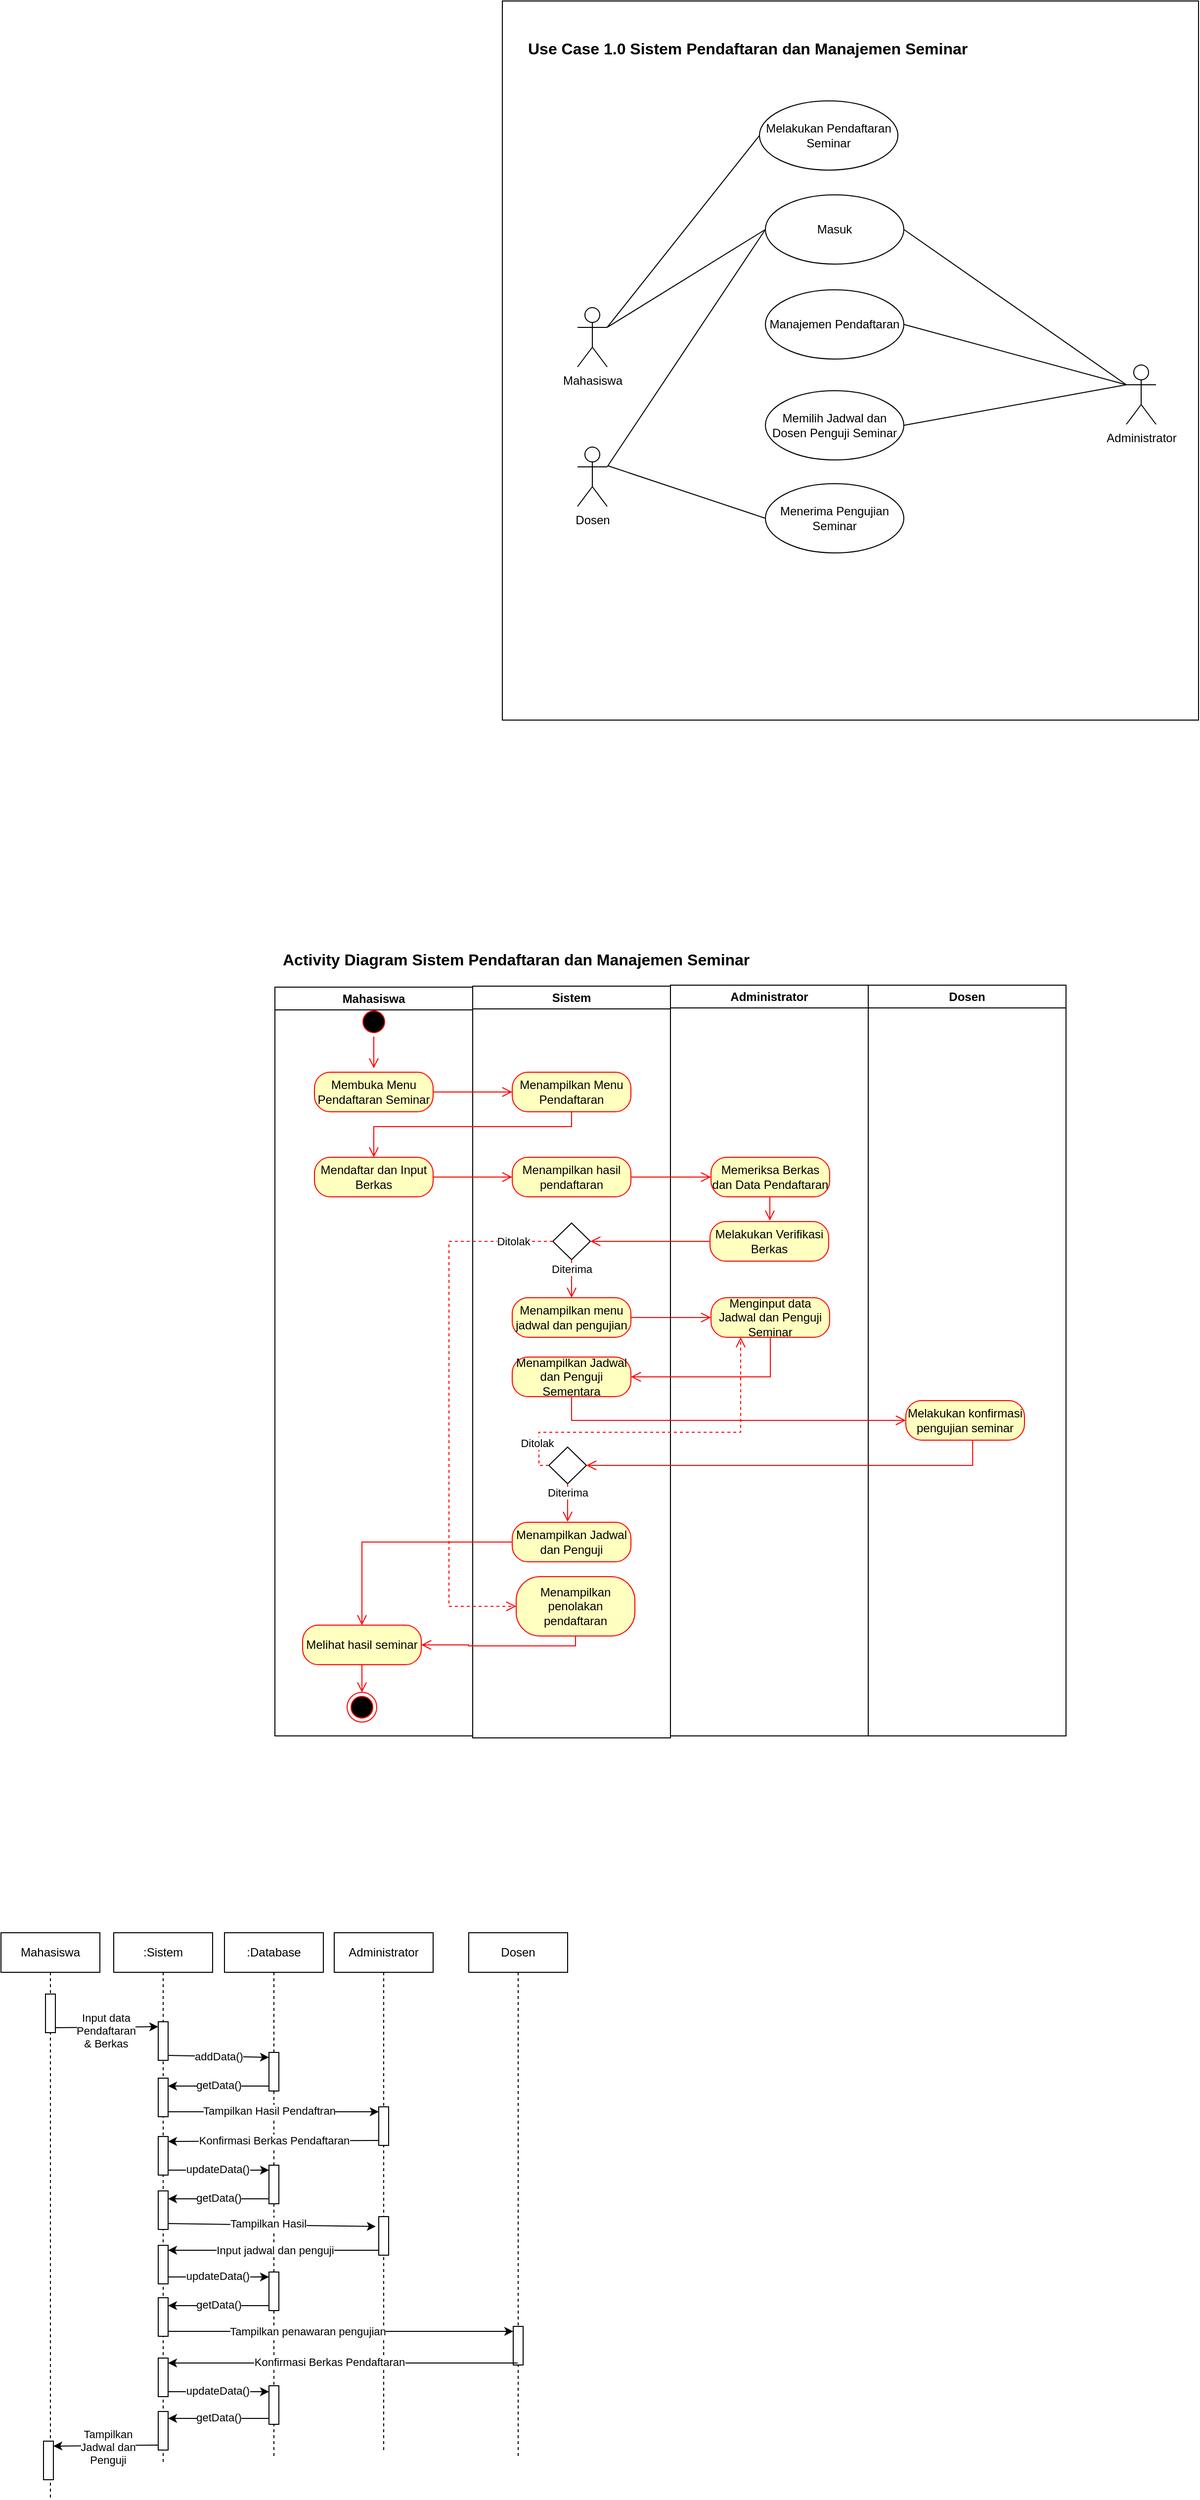 <mxfile version="24.2.7" type="github">
  <diagram name="Page-1" id="fWyHtkor9l7rRrTD2WUf">
    <mxGraphModel dx="1613" dy="518" grid="0" gridSize="10" guides="1" tooltips="1" connect="1" arrows="1" fold="1" page="1" pageScale="1" pageWidth="850" pageHeight="1100" background="none" math="0" shadow="0">
      <root>
        <mxCell id="0" />
        <mxCell id="1" parent="0" />
        <mxCell id="_0-qu6X5wqAPZ1qLUZdc-36" value="" style="rounded=0;whiteSpace=wrap;html=1;" vertex="1" parent="1">
          <mxGeometry x="82" y="17" width="704" height="727" as="geometry" />
        </mxCell>
        <mxCell id="_0-qu6X5wqAPZ1qLUZdc-2" value="Mahasiswa" style="shape=umlActor;verticalLabelPosition=bottom;verticalAlign=top;html=1;outlineConnect=0;" vertex="1" parent="1">
          <mxGeometry x="158" y="327" width="30" height="60" as="geometry" />
        </mxCell>
        <mxCell id="_0-qu6X5wqAPZ1qLUZdc-4" value="Dosen" style="shape=umlActor;verticalLabelPosition=bottom;verticalAlign=top;html=1;outlineConnect=0;" vertex="1" parent="1">
          <mxGeometry x="158" y="468" width="30" height="60" as="geometry" />
        </mxCell>
        <mxCell id="_0-qu6X5wqAPZ1qLUZdc-5" value="Administrator" style="shape=umlActor;verticalLabelPosition=bottom;verticalAlign=top;html=1;outlineConnect=0;" vertex="1" parent="1">
          <mxGeometry x="713" y="385" width="30" height="60" as="geometry" />
        </mxCell>
        <mxCell id="_0-qu6X5wqAPZ1qLUZdc-7" value="Masuk" style="ellipse;whiteSpace=wrap;html=1;" vertex="1" parent="1">
          <mxGeometry x="348" y="213" width="140" height="70" as="geometry" />
        </mxCell>
        <mxCell id="_0-qu6X5wqAPZ1qLUZdc-9" value="Melakukan Pendaftaran&lt;div&gt;Seminar&lt;/div&gt;" style="ellipse;whiteSpace=wrap;html=1;" vertex="1" parent="1">
          <mxGeometry x="342" y="118" width="140" height="70" as="geometry" />
        </mxCell>
        <mxCell id="_0-qu6X5wqAPZ1qLUZdc-10" value="Manajemen Pendaftaran" style="ellipse;whiteSpace=wrap;html=1;" vertex="1" parent="1">
          <mxGeometry x="348" y="309" width="140" height="70" as="geometry" />
        </mxCell>
        <mxCell id="_0-qu6X5wqAPZ1qLUZdc-12" value="Memilih Jadwal dan Dosen Penguji Seminar" style="ellipse;whiteSpace=wrap;html=1;" vertex="1" parent="1">
          <mxGeometry x="348" y="411" width="140" height="70" as="geometry" />
        </mxCell>
        <mxCell id="_0-qu6X5wqAPZ1qLUZdc-13" value="Menerima Pengujian Seminar" style="ellipse;whiteSpace=wrap;html=1;" vertex="1" parent="1">
          <mxGeometry x="348" y="505" width="140" height="70" as="geometry" />
        </mxCell>
        <mxCell id="_0-qu6X5wqAPZ1qLUZdc-17" value="" style="endArrow=none;html=1;rounded=0;exitX=1;exitY=0.333;exitDx=0;exitDy=0;exitPerimeter=0;entryX=0;entryY=0.5;entryDx=0;entryDy=0;" edge="1" parent="1" source="_0-qu6X5wqAPZ1qLUZdc-2" target="_0-qu6X5wqAPZ1qLUZdc-7">
          <mxGeometry width="50" height="50" relative="1" as="geometry">
            <mxPoint x="407" y="446" as="sourcePoint" />
            <mxPoint x="457" y="396" as="targetPoint" />
          </mxGeometry>
        </mxCell>
        <mxCell id="_0-qu6X5wqAPZ1qLUZdc-18" value="" style="endArrow=none;html=1;rounded=0;entryX=0;entryY=0.5;entryDx=0;entryDy=0;exitX=1;exitY=0.333;exitDx=0;exitDy=0;exitPerimeter=0;" edge="1" parent="1" source="_0-qu6X5wqAPZ1qLUZdc-2" target="_0-qu6X5wqAPZ1qLUZdc-9">
          <mxGeometry width="50" height="50" relative="1" as="geometry">
            <mxPoint x="221" y="381" as="sourcePoint" />
            <mxPoint x="358" y="162" as="targetPoint" />
          </mxGeometry>
        </mxCell>
        <mxCell id="_0-qu6X5wqAPZ1qLUZdc-23" value="" style="endArrow=none;html=1;rounded=0;entryX=0;entryY=0.333;entryDx=0;entryDy=0;entryPerimeter=0;exitX=1;exitY=0.5;exitDx=0;exitDy=0;" edge="1" parent="1" source="_0-qu6X5wqAPZ1qLUZdc-7" target="_0-qu6X5wqAPZ1qLUZdc-5">
          <mxGeometry width="50" height="50" relative="1" as="geometry">
            <mxPoint x="136" y="462" as="sourcePoint" />
            <mxPoint x="358" y="266" as="targetPoint" />
          </mxGeometry>
        </mxCell>
        <mxCell id="_0-qu6X5wqAPZ1qLUZdc-25" value="" style="endArrow=none;html=1;rounded=0;entryX=0;entryY=0.333;entryDx=0;entryDy=0;entryPerimeter=0;exitX=1;exitY=0.5;exitDx=0;exitDy=0;" edge="1" parent="1" source="_0-qu6X5wqAPZ1qLUZdc-10" target="_0-qu6X5wqAPZ1qLUZdc-5">
          <mxGeometry width="50" height="50" relative="1" as="geometry">
            <mxPoint x="498" y="362" as="sourcePoint" />
            <mxPoint x="699" y="236" as="targetPoint" />
          </mxGeometry>
        </mxCell>
        <mxCell id="_0-qu6X5wqAPZ1qLUZdc-26" value="" style="endArrow=none;html=1;rounded=0;entryX=0;entryY=0.333;entryDx=0;entryDy=0;entryPerimeter=0;exitX=1;exitY=0.5;exitDx=0;exitDy=0;" edge="1" parent="1" source="_0-qu6X5wqAPZ1qLUZdc-12" target="_0-qu6X5wqAPZ1qLUZdc-5">
          <mxGeometry width="50" height="50" relative="1" as="geometry">
            <mxPoint x="498" y="466" as="sourcePoint" />
            <mxPoint x="699" y="236" as="targetPoint" />
          </mxGeometry>
        </mxCell>
        <mxCell id="_0-qu6X5wqAPZ1qLUZdc-30" value="" style="endArrow=none;html=1;rounded=0;exitX=1;exitY=0.333;exitDx=0;exitDy=0;exitPerimeter=0;entryX=0;entryY=0.5;entryDx=0;entryDy=0;" edge="1" parent="1" source="_0-qu6X5wqAPZ1qLUZdc-4" target="_0-qu6X5wqAPZ1qLUZdc-7">
          <mxGeometry width="50" height="50" relative="1" as="geometry">
            <mxPoint x="198" y="357" as="sourcePoint" />
            <mxPoint x="358" y="258" as="targetPoint" />
          </mxGeometry>
        </mxCell>
        <mxCell id="_0-qu6X5wqAPZ1qLUZdc-33" value="" style="endArrow=none;html=1;rounded=0;entryX=0;entryY=0.5;entryDx=0;entryDy=0;" edge="1" parent="1" target="_0-qu6X5wqAPZ1qLUZdc-13">
          <mxGeometry width="50" height="50" relative="1" as="geometry">
            <mxPoint x="189" y="487" as="sourcePoint" />
            <mxPoint x="358" y="258" as="targetPoint" />
          </mxGeometry>
        </mxCell>
        <mxCell id="_0-qu6X5wqAPZ1qLUZdc-34" value="&lt;b&gt;&lt;font style=&quot;font-size: 16px;&quot;&gt;Use Case 1.0 Sistem Pendaftaran dan Manajemen Seminar&lt;/font&gt;&lt;/b&gt;" style="text;html=1;align=left;verticalAlign=middle;whiteSpace=wrap;rounded=0;" vertex="1" parent="1">
          <mxGeometry x="106" y="50" width="487" height="30" as="geometry" />
        </mxCell>
        <mxCell id="_0-qu6X5wqAPZ1qLUZdc-42" value="Mahasiswa" style="swimlane;whiteSpace=wrap;html=1;" vertex="1" parent="1">
          <mxGeometry x="-148" y="1014" width="200" height="757" as="geometry" />
        </mxCell>
        <mxCell id="_0-qu6X5wqAPZ1qLUZdc-49" value="Mendaftar dan Input Berkas" style="rounded=1;whiteSpace=wrap;html=1;arcSize=40;fontColor=#000000;fillColor=#ffffc0;strokeColor=#ff0000;" vertex="1" parent="_0-qu6X5wqAPZ1qLUZdc-42">
          <mxGeometry x="40" y="172" width="120" height="40" as="geometry" />
        </mxCell>
        <mxCell id="_0-qu6X5wqAPZ1qLUZdc-47" value="" style="ellipse;html=1;shape=startState;fillColor=#000000;strokeColor=#ff0000;" vertex="1" parent="_0-qu6X5wqAPZ1qLUZdc-42">
          <mxGeometry x="85" y="20" width="30" height="30" as="geometry" />
        </mxCell>
        <mxCell id="_0-qu6X5wqAPZ1qLUZdc-72" value="Membuka Menu Pendaftaran Seminar" style="rounded=1;whiteSpace=wrap;html=1;arcSize=40;fontColor=#000000;fillColor=#ffffc0;strokeColor=#ff0000;" vertex="1" parent="_0-qu6X5wqAPZ1qLUZdc-42">
          <mxGeometry x="40" y="86" width="120" height="40" as="geometry" />
        </mxCell>
        <mxCell id="_0-qu6X5wqAPZ1qLUZdc-105" value="Melihat hasil seminar" style="rounded=1;whiteSpace=wrap;html=1;arcSize=40;fontColor=#000000;fillColor=#ffffc0;strokeColor=#ff0000;" vertex="1" parent="_0-qu6X5wqAPZ1qLUZdc-42">
          <mxGeometry x="28.0" y="645" width="120" height="40" as="geometry" />
        </mxCell>
        <mxCell id="_0-qu6X5wqAPZ1qLUZdc-106" value="" style="ellipse;html=1;shape=endState;fillColor=#000000;strokeColor=#ff0000;" vertex="1" parent="_0-qu6X5wqAPZ1qLUZdc-42">
          <mxGeometry x="73" y="713" width="30" height="30" as="geometry" />
        </mxCell>
        <mxCell id="_0-qu6X5wqAPZ1qLUZdc-107" value="" style="edgeStyle=orthogonalEdgeStyle;html=1;verticalAlign=bottom;endArrow=open;endSize=8;strokeColor=#ff0000;rounded=0;exitX=0.5;exitY=1;exitDx=0;exitDy=0;entryX=0.5;entryY=0;entryDx=0;entryDy=0;" edge="1" parent="_0-qu6X5wqAPZ1qLUZdc-42" source="_0-qu6X5wqAPZ1qLUZdc-105" target="_0-qu6X5wqAPZ1qLUZdc-106">
          <mxGeometry relative="1" as="geometry">
            <mxPoint x="158" y="675" as="targetPoint" />
            <mxPoint x="245" y="675" as="sourcePoint" />
          </mxGeometry>
        </mxCell>
        <mxCell id="_0-qu6X5wqAPZ1qLUZdc-43" value="Administrator" style="swimlane;whiteSpace=wrap;html=1;" vertex="1" parent="1">
          <mxGeometry x="252" y="1012" width="200" height="759" as="geometry" />
        </mxCell>
        <mxCell id="_0-qu6X5wqAPZ1qLUZdc-52" value="Memeriksa Berkas dan Data Pendaftaran" style="rounded=1;whiteSpace=wrap;html=1;arcSize=40;fontColor=#000000;fillColor=#ffffc0;strokeColor=#ff0000;" vertex="1" parent="_0-qu6X5wqAPZ1qLUZdc-43">
          <mxGeometry x="41" y="174" width="120" height="40" as="geometry" />
        </mxCell>
        <mxCell id="_0-qu6X5wqAPZ1qLUZdc-53" value="" style="edgeStyle=orthogonalEdgeStyle;html=1;verticalAlign=bottom;endArrow=open;endSize=8;strokeColor=#ff0000;rounded=0;" edge="1" source="_0-qu6X5wqAPZ1qLUZdc-52" parent="_0-qu6X5wqAPZ1qLUZdc-43">
          <mxGeometry relative="1" as="geometry">
            <mxPoint x="100.5" y="238" as="targetPoint" />
          </mxGeometry>
        </mxCell>
        <mxCell id="_0-qu6X5wqAPZ1qLUZdc-61" value="Menginput data Jadwal dan Penguji Seminar" style="rounded=1;whiteSpace=wrap;html=1;arcSize=40;fontColor=#000000;fillColor=#ffffc0;strokeColor=#ff0000;" vertex="1" parent="_0-qu6X5wqAPZ1qLUZdc-43">
          <mxGeometry x="41.0" y="316" width="120" height="40" as="geometry" />
        </mxCell>
        <mxCell id="_0-qu6X5wqAPZ1qLUZdc-86" value="Melakukan Verifikasi Berkas" style="rounded=1;whiteSpace=wrap;html=1;arcSize=40;fontColor=#000000;fillColor=#ffffc0;strokeColor=#ff0000;" vertex="1" parent="_0-qu6X5wqAPZ1qLUZdc-43">
          <mxGeometry x="40" y="239" width="120" height="40" as="geometry" />
        </mxCell>
        <mxCell id="_0-qu6X5wqAPZ1qLUZdc-46" value="Dosen" style="swimlane;whiteSpace=wrap;html=1;" vertex="1" parent="1">
          <mxGeometry x="452" y="1012" width="200" height="759" as="geometry" />
        </mxCell>
        <mxCell id="_0-qu6X5wqAPZ1qLUZdc-64" value="Melakukan konfirmasi pengujian seminar" style="rounded=1;whiteSpace=wrap;html=1;arcSize=40;fontColor=#000000;fillColor=#ffffc0;strokeColor=#ff0000;" vertex="1" parent="_0-qu6X5wqAPZ1qLUZdc-46">
          <mxGeometry x="38" y="420" width="120" height="40" as="geometry" />
        </mxCell>
        <mxCell id="_0-qu6X5wqAPZ1qLUZdc-60" value="" style="edgeStyle=orthogonalEdgeStyle;html=1;verticalAlign=bottom;endArrow=open;endSize=8;strokeColor=#ff0000;rounded=0;exitX=1;exitY=0.5;exitDx=0;exitDy=0;entryX=0;entryY=0.5;entryDx=0;entryDy=0;" edge="1" parent="1" source="_0-qu6X5wqAPZ1qLUZdc-57" target="_0-qu6X5wqAPZ1qLUZdc-61">
          <mxGeometry relative="1" as="geometry">
            <mxPoint x="351" y="1380" as="targetPoint" />
            <mxPoint x="350.5" y="1356" as="sourcePoint" />
          </mxGeometry>
        </mxCell>
        <mxCell id="_0-qu6X5wqAPZ1qLUZdc-70" value="Sistem" style="swimlane;whiteSpace=wrap;html=1;" vertex="1" parent="1">
          <mxGeometry x="52" y="1013" width="200" height="760" as="geometry" />
        </mxCell>
        <mxCell id="_0-qu6X5wqAPZ1qLUZdc-78" value="Menampilkan Menu Pendaftaran" style="rounded=1;whiteSpace=wrap;html=1;arcSize=40;fontColor=#000000;fillColor=#ffffc0;strokeColor=#ff0000;" vertex="1" parent="_0-qu6X5wqAPZ1qLUZdc-70">
          <mxGeometry x="40" y="87" width="120" height="40" as="geometry" />
        </mxCell>
        <mxCell id="_0-qu6X5wqAPZ1qLUZdc-83" value="Menampilkan hasil pendaftaran" style="rounded=1;whiteSpace=wrap;html=1;arcSize=40;fontColor=#000000;fillColor=#ffffc0;strokeColor=#ff0000;" vertex="1" parent="_0-qu6X5wqAPZ1qLUZdc-70">
          <mxGeometry x="40" y="173" width="120" height="40" as="geometry" />
        </mxCell>
        <mxCell id="_0-qu6X5wqAPZ1qLUZdc-88" value="" style="rhombus;whiteSpace=wrap;html=1;" vertex="1" parent="_0-qu6X5wqAPZ1qLUZdc-70">
          <mxGeometry x="81" y="239.5" width="38" height="37" as="geometry" />
        </mxCell>
        <mxCell id="_0-qu6X5wqAPZ1qLUZdc-57" value="Menampilkan menu jadwal dan pengujian" style="rounded=1;whiteSpace=wrap;html=1;arcSize=40;fontColor=#000000;fillColor=#ffffc0;strokeColor=#ff0000;" vertex="1" parent="_0-qu6X5wqAPZ1qLUZdc-70">
          <mxGeometry x="40" y="315" width="120" height="40" as="geometry" />
        </mxCell>
        <mxCell id="_0-qu6X5wqAPZ1qLUZdc-91" value="Diterima" style="edgeStyle=orthogonalEdgeStyle;html=1;verticalAlign=bottom;endArrow=open;endSize=8;strokeColor=#ff0000;rounded=0;exitX=0.5;exitY=1;exitDx=0;exitDy=0;entryX=0.5;entryY=0;entryDx=0;entryDy=0;" edge="1" parent="_0-qu6X5wqAPZ1qLUZdc-70" source="_0-qu6X5wqAPZ1qLUZdc-88" target="_0-qu6X5wqAPZ1qLUZdc-57">
          <mxGeometry x="-0.067" relative="1" as="geometry">
            <mxPoint x="108" y="340" as="targetPoint" />
            <mxPoint x="250" y="268" as="sourcePoint" />
            <Array as="points">
              <mxPoint x="100" y="297" />
              <mxPoint x="100" y="297" />
            </Array>
            <mxPoint as="offset" />
          </mxGeometry>
        </mxCell>
        <mxCell id="_0-qu6X5wqAPZ1qLUZdc-93" value="Menampilkan Jadwal dan Penguji Sementara" style="rounded=1;whiteSpace=wrap;html=1;arcSize=40;fontColor=#000000;fillColor=#ffffc0;strokeColor=#ff0000;" vertex="1" parent="_0-qu6X5wqAPZ1qLUZdc-70">
          <mxGeometry x="40" y="375" width="120" height="40" as="geometry" />
        </mxCell>
        <mxCell id="_0-qu6X5wqAPZ1qLUZdc-99" value="Menampilkan Jadwal dan Penguji" style="rounded=1;whiteSpace=wrap;html=1;arcSize=40;fontColor=#000000;fillColor=#ffffc0;strokeColor=#ff0000;" vertex="1" parent="_0-qu6X5wqAPZ1qLUZdc-70">
          <mxGeometry x="40" y="542" width="120" height="40" as="geometry" />
        </mxCell>
        <mxCell id="_0-qu6X5wqAPZ1qLUZdc-101" value="" style="rhombus;whiteSpace=wrap;html=1;" vertex="1" parent="_0-qu6X5wqAPZ1qLUZdc-70">
          <mxGeometry x="77" y="466" width="38" height="37" as="geometry" />
        </mxCell>
        <mxCell id="_0-qu6X5wqAPZ1qLUZdc-102" value="Diterima" style="edgeStyle=orthogonalEdgeStyle;html=1;verticalAlign=bottom;endArrow=open;endSize=8;strokeColor=#ff0000;rounded=0;exitX=0.5;exitY=1;exitDx=0;exitDy=0;entryX=0.5;entryY=0;entryDx=0;entryDy=0;" edge="1" parent="_0-qu6X5wqAPZ1qLUZdc-70" source="_0-qu6X5wqAPZ1qLUZdc-101">
          <mxGeometry x="-0.067" relative="1" as="geometry">
            <mxPoint x="96" y="541.5" as="targetPoint" />
            <mxPoint x="246" y="494.5" as="sourcePoint" />
            <Array as="points">
              <mxPoint x="96" y="523.5" />
              <mxPoint x="96" y="523.5" />
            </Array>
            <mxPoint as="offset" />
          </mxGeometry>
        </mxCell>
        <mxCell id="_0-qu6X5wqAPZ1qLUZdc-112" value="Menampilkan penolakan pendaftaran" style="rounded=1;whiteSpace=wrap;html=1;arcSize=40;fontColor=#000000;fillColor=#ffffc0;strokeColor=#ff0000;" vertex="1" parent="_0-qu6X5wqAPZ1qLUZdc-70">
          <mxGeometry x="44" y="597" width="120" height="60" as="geometry" />
        </mxCell>
        <mxCell id="_0-qu6X5wqAPZ1qLUZdc-113" value="" style="edgeStyle=orthogonalEdgeStyle;html=1;verticalAlign=bottom;endArrow=open;endSize=8;strokeColor=#ff0000;rounded=0;exitX=0;exitY=0.5;exitDx=0;exitDy=0;entryX=0;entryY=0.5;entryDx=0;entryDy=0;dashed=1;" edge="1" parent="_0-qu6X5wqAPZ1qLUZdc-70" source="_0-qu6X5wqAPZ1qLUZdc-88" target="_0-qu6X5wqAPZ1qLUZdc-112">
          <mxGeometry relative="1" as="geometry">
            <mxPoint x="-37" y="572" as="targetPoint" />
            <mxPoint x="80" y="256" as="sourcePoint" />
            <Array as="points">
              <mxPoint x="-24" y="258" />
              <mxPoint x="-24" y="627" />
            </Array>
          </mxGeometry>
        </mxCell>
        <mxCell id="_0-qu6X5wqAPZ1qLUZdc-116" value="Ditolak" style="edgeLabel;html=1;align=center;verticalAlign=middle;resizable=0;points=[];" vertex="1" connectable="0" parent="_0-qu6X5wqAPZ1qLUZdc-113">
          <mxGeometry x="-0.851" relative="1" as="geometry">
            <mxPoint as="offset" />
          </mxGeometry>
        </mxCell>
        <mxCell id="_0-qu6X5wqAPZ1qLUZdc-48" value="" style="edgeStyle=orthogonalEdgeStyle;html=1;verticalAlign=bottom;endArrow=open;endSize=8;strokeColor=#ff0000;rounded=0;" edge="1" source="_0-qu6X5wqAPZ1qLUZdc-47" parent="1">
          <mxGeometry relative="1" as="geometry">
            <mxPoint x="-48" y="1096" as="targetPoint" />
          </mxGeometry>
        </mxCell>
        <mxCell id="_0-qu6X5wqAPZ1qLUZdc-79" value="" style="edgeStyle=orthogonalEdgeStyle;html=1;verticalAlign=bottom;endArrow=open;endSize=8;strokeColor=#ff0000;rounded=0;entryX=0.5;entryY=0;entryDx=0;entryDy=0;" edge="1" source="_0-qu6X5wqAPZ1qLUZdc-78" parent="1" target="_0-qu6X5wqAPZ1qLUZdc-49">
          <mxGeometry relative="1" as="geometry">
            <mxPoint x="152" y="1200" as="targetPoint" />
            <Array as="points">
              <mxPoint x="152" y="1155" />
              <mxPoint x="-48" y="1155" />
            </Array>
          </mxGeometry>
        </mxCell>
        <mxCell id="_0-qu6X5wqAPZ1qLUZdc-82" value="" style="edgeStyle=orthogonalEdgeStyle;html=1;verticalAlign=bottom;endArrow=open;endSize=8;strokeColor=#ff0000;rounded=0;entryX=0;entryY=0.5;entryDx=0;entryDy=0;exitX=1;exitY=0.5;exitDx=0;exitDy=0;" edge="1" parent="1" source="_0-qu6X5wqAPZ1qLUZdc-72" target="_0-qu6X5wqAPZ1qLUZdc-78">
          <mxGeometry relative="1" as="geometry">
            <mxPoint x="-38" y="1106" as="targetPoint" />
            <mxPoint x="-38" y="1074" as="sourcePoint" />
          </mxGeometry>
        </mxCell>
        <mxCell id="_0-qu6X5wqAPZ1qLUZdc-84" value="" style="edgeStyle=orthogonalEdgeStyle;html=1;verticalAlign=bottom;endArrow=open;endSize=8;strokeColor=#ff0000;rounded=0;entryX=0;entryY=0.5;entryDx=0;entryDy=0;exitX=1;exitY=0.5;exitDx=0;exitDy=0;" edge="1" parent="1" source="_0-qu6X5wqAPZ1qLUZdc-49" target="_0-qu6X5wqAPZ1qLUZdc-83">
          <mxGeometry relative="1" as="geometry">
            <mxPoint x="102" y="1130" as="targetPoint" />
            <mxPoint x="22" y="1130" as="sourcePoint" />
          </mxGeometry>
        </mxCell>
        <mxCell id="_0-qu6X5wqAPZ1qLUZdc-85" value="" style="edgeStyle=orthogonalEdgeStyle;html=1;verticalAlign=bottom;endArrow=open;endSize=8;strokeColor=#ff0000;rounded=0;entryX=0;entryY=0.5;entryDx=0;entryDy=0;exitX=1;exitY=0.5;exitDx=0;exitDy=0;" edge="1" parent="1" source="_0-qu6X5wqAPZ1qLUZdc-83" target="_0-qu6X5wqAPZ1qLUZdc-52">
          <mxGeometry relative="1" as="geometry">
            <mxPoint x="102" y="1216" as="targetPoint" />
            <mxPoint x="218" y="1208" as="sourcePoint" />
          </mxGeometry>
        </mxCell>
        <mxCell id="_0-qu6X5wqAPZ1qLUZdc-89" value="" style="edgeStyle=orthogonalEdgeStyle;html=1;verticalAlign=bottom;endArrow=open;endSize=8;strokeColor=#ff0000;rounded=0;exitX=0;exitY=0.5;exitDx=0;exitDy=0;entryX=1;entryY=0.5;entryDx=0;entryDy=0;" edge="1" parent="1" source="_0-qu6X5wqAPZ1qLUZdc-86" target="_0-qu6X5wqAPZ1qLUZdc-88">
          <mxGeometry relative="1" as="geometry">
            <mxPoint x="214" y="1306" as="targetPoint" />
            <mxPoint x="360.5" y="1366" as="sourcePoint" />
          </mxGeometry>
        </mxCell>
        <mxCell id="_0-qu6X5wqAPZ1qLUZdc-95" value="" style="edgeStyle=orthogonalEdgeStyle;html=1;verticalAlign=bottom;endArrow=open;endSize=8;strokeColor=#ff0000;rounded=0;exitX=0.5;exitY=1;exitDx=0;exitDy=0;entryX=1;entryY=0.5;entryDx=0;entryDy=0;" edge="1" parent="1" source="_0-qu6X5wqAPZ1qLUZdc-61" target="_0-qu6X5wqAPZ1qLUZdc-93">
          <mxGeometry relative="1" as="geometry">
            <mxPoint x="303" y="1358" as="targetPoint" />
            <mxPoint x="222" y="1358" as="sourcePoint" />
          </mxGeometry>
        </mxCell>
        <mxCell id="_0-qu6X5wqAPZ1qLUZdc-97" value="" style="edgeStyle=orthogonalEdgeStyle;html=1;verticalAlign=bottom;endArrow=open;endSize=8;strokeColor=#ff0000;rounded=0;exitX=0.5;exitY=1;exitDx=0;exitDy=0;entryX=0;entryY=0.5;entryDx=0;entryDy=0;" edge="1" parent="1" source="_0-qu6X5wqAPZ1qLUZdc-93" target="_0-qu6X5wqAPZ1qLUZdc-64">
          <mxGeometry relative="1" as="geometry">
            <mxPoint x="303" y="1358" as="targetPoint" />
            <mxPoint x="222" y="1358" as="sourcePoint" />
          </mxGeometry>
        </mxCell>
        <mxCell id="_0-qu6X5wqAPZ1qLUZdc-65" value="" style="edgeStyle=orthogonalEdgeStyle;html=1;verticalAlign=bottom;endArrow=open;endSize=8;strokeColor=#ff0000;rounded=0;entryX=1;entryY=0.5;entryDx=0;entryDy=0;exitX=0.563;exitY=0.996;exitDx=0;exitDy=0;exitPerimeter=0;" edge="1" source="_0-qu6X5wqAPZ1qLUZdc-64" parent="1" target="_0-qu6X5wqAPZ1qLUZdc-101">
          <mxGeometry relative="1" as="geometry">
            <mxPoint x="549" y="1514" as="targetPoint" />
          </mxGeometry>
        </mxCell>
        <mxCell id="_0-qu6X5wqAPZ1qLUZdc-103" value="" style="edgeStyle=orthogonalEdgeStyle;html=1;verticalAlign=bottom;endArrow=open;endSize=8;strokeColor=#ff0000;rounded=0;entryX=0.25;entryY=1;entryDx=0;entryDy=0;exitX=0;exitY=0.5;exitDx=0;exitDy=0;dashed=1;" edge="1" parent="1" source="_0-qu6X5wqAPZ1qLUZdc-101" target="_0-qu6X5wqAPZ1qLUZdc-61">
          <mxGeometry relative="1" as="geometry">
            <mxPoint x="177" y="1507" as="targetPoint" />
            <mxPoint x="568" y="1482" as="sourcePoint" />
            <Array as="points">
              <mxPoint x="119" y="1498" />
              <mxPoint x="119" y="1464" />
              <mxPoint x="323" y="1464" />
            </Array>
          </mxGeometry>
        </mxCell>
        <mxCell id="_0-qu6X5wqAPZ1qLUZdc-104" value="Ditolak" style="edgeLabel;html=1;align=center;verticalAlign=middle;resizable=0;points=[];" vertex="1" connectable="0" parent="_0-qu6X5wqAPZ1qLUZdc-103">
          <mxGeometry x="-0.812" y="2" relative="1" as="geometry">
            <mxPoint as="offset" />
          </mxGeometry>
        </mxCell>
        <mxCell id="_0-qu6X5wqAPZ1qLUZdc-100" value="" style="edgeStyle=orthogonalEdgeStyle;html=1;verticalAlign=bottom;endArrow=open;endSize=8;strokeColor=#ff0000;rounded=0;" edge="1" source="_0-qu6X5wqAPZ1qLUZdc-99" parent="1" target="_0-qu6X5wqAPZ1qLUZdc-105">
          <mxGeometry relative="1" as="geometry">
            <mxPoint x="152" y="1654" as="targetPoint" />
          </mxGeometry>
        </mxCell>
        <mxCell id="_0-qu6X5wqAPZ1qLUZdc-115" value="" style="edgeStyle=orthogonalEdgeStyle;html=1;verticalAlign=bottom;endArrow=open;endSize=8;strokeColor=#ff0000;rounded=0;exitX=0.5;exitY=1;exitDx=0;exitDy=0;entryX=1;entryY=0.5;entryDx=0;entryDy=0;" edge="1" parent="1" source="_0-qu6X5wqAPZ1qLUZdc-112" target="_0-qu6X5wqAPZ1qLUZdc-105">
          <mxGeometry relative="1" as="geometry">
            <mxPoint x="-50" y="1669" as="targetPoint" />
            <mxPoint x="102" y="1585" as="sourcePoint" />
          </mxGeometry>
        </mxCell>
        <mxCell id="_0-qu6X5wqAPZ1qLUZdc-117" value="&lt;b&gt;&lt;font style=&quot;font-size: 16px;&quot;&gt;Activity Diagram Sistem Pendaftaran dan Manajemen Seminar&lt;/font&gt;&lt;/b&gt;" style="text;html=1;align=left;verticalAlign=middle;whiteSpace=wrap;rounded=0;" vertex="1" parent="1">
          <mxGeometry x="-142" y="971" width="487" height="30" as="geometry" />
        </mxCell>
        <mxCell id="_0-qu6X5wqAPZ1qLUZdc-121" value="Mahasiswa" style="shape=umlLifeline;perimeter=lifelinePerimeter;whiteSpace=wrap;html=1;container=1;dropTarget=0;collapsible=0;recursiveResize=0;outlineConnect=0;portConstraint=eastwest;newEdgeStyle={&quot;curved&quot;:0,&quot;rounded&quot;:0};" vertex="1" parent="1">
          <mxGeometry x="-425" y="1970" width="100" height="572" as="geometry" />
        </mxCell>
        <mxCell id="_0-qu6X5wqAPZ1qLUZdc-126" value="" style="html=1;points=[[0,0,0,0,5],[0,1,0,0,-5],[1,0,0,0,5],[1,1,0,0,-5]];perimeter=orthogonalPerimeter;outlineConnect=0;targetShapes=umlLifeline;portConstraint=eastwest;newEdgeStyle={&quot;curved&quot;:0,&quot;rounded&quot;:0};" vertex="1" parent="_0-qu6X5wqAPZ1qLUZdc-121">
          <mxGeometry x="45" y="62" width="10" height="39" as="geometry" />
        </mxCell>
        <mxCell id="_0-qu6X5wqAPZ1qLUZdc-177" value="" style="html=1;points=[[0,0,0,0,5],[0,1,0,0,-5],[1,0,0,0,5],[1,1,0,0,-5]];perimeter=orthogonalPerimeter;outlineConnect=0;targetShapes=umlLifeline;portConstraint=eastwest;newEdgeStyle={&quot;curved&quot;:0,&quot;rounded&quot;:0};" vertex="1" parent="_0-qu6X5wqAPZ1qLUZdc-121">
          <mxGeometry x="43" y="514" width="10" height="39" as="geometry" />
        </mxCell>
        <mxCell id="_0-qu6X5wqAPZ1qLUZdc-122" value="Administrator" style="shape=umlLifeline;perimeter=lifelinePerimeter;whiteSpace=wrap;html=1;container=1;dropTarget=0;collapsible=0;recursiveResize=0;outlineConnect=0;portConstraint=eastwest;newEdgeStyle={&quot;curved&quot;:0,&quot;rounded&quot;:0};" vertex="1" parent="1">
          <mxGeometry x="-88" y="1970" width="100" height="525" as="geometry" />
        </mxCell>
        <mxCell id="_0-qu6X5wqAPZ1qLUZdc-136" value="" style="html=1;points=[[0,0,0,0,5],[0,1,0,0,-5],[1,0,0,0,5],[1,1,0,0,-5]];perimeter=orthogonalPerimeter;outlineConnect=0;targetShapes=umlLifeline;portConstraint=eastwest;newEdgeStyle={&quot;curved&quot;:0,&quot;rounded&quot;:0};" vertex="1" parent="_0-qu6X5wqAPZ1qLUZdc-122">
          <mxGeometry x="45" y="176" width="10" height="39" as="geometry" />
        </mxCell>
        <mxCell id="_0-qu6X5wqAPZ1qLUZdc-152" value="" style="html=1;points=[[0,0,0,0,5],[0,1,0,0,-5],[1,0,0,0,5],[1,1,0,0,-5]];perimeter=orthogonalPerimeter;outlineConnect=0;targetShapes=umlLifeline;portConstraint=eastwest;newEdgeStyle={&quot;curved&quot;:0,&quot;rounded&quot;:0};" vertex="1" parent="_0-qu6X5wqAPZ1qLUZdc-122">
          <mxGeometry x="45" y="287" width="10" height="39" as="geometry" />
        </mxCell>
        <mxCell id="_0-qu6X5wqAPZ1qLUZdc-123" value="Dosen" style="shape=umlLifeline;perimeter=lifelinePerimeter;whiteSpace=wrap;html=1;container=1;dropTarget=0;collapsible=0;recursiveResize=0;outlineConnect=0;portConstraint=eastwest;newEdgeStyle={&quot;curved&quot;:0,&quot;rounded&quot;:0};" vertex="1" parent="1">
          <mxGeometry x="48" y="1970" width="100" height="530" as="geometry" />
        </mxCell>
        <mxCell id="_0-qu6X5wqAPZ1qLUZdc-162" value="" style="html=1;points=[[0,0,0,0,5],[0,1,0,0,-5],[1,0,0,0,5],[1,1,0,0,-5]];perimeter=orthogonalPerimeter;outlineConnect=0;targetShapes=umlLifeline;portConstraint=eastwest;newEdgeStyle={&quot;curved&quot;:0,&quot;rounded&quot;:0};" vertex="1" parent="_0-qu6X5wqAPZ1qLUZdc-123">
          <mxGeometry x="45" y="398" width="10" height="39" as="geometry" />
        </mxCell>
        <mxCell id="_0-qu6X5wqAPZ1qLUZdc-124" value=":Sistem" style="shape=umlLifeline;perimeter=lifelinePerimeter;whiteSpace=wrap;html=1;container=1;dropTarget=0;collapsible=0;recursiveResize=0;outlineConnect=0;portConstraint=eastwest;newEdgeStyle={&quot;curved&quot;:0,&quot;rounded&quot;:0};" vertex="1" parent="1">
          <mxGeometry x="-311" y="1970" width="100" height="538" as="geometry" />
        </mxCell>
        <mxCell id="_0-qu6X5wqAPZ1qLUZdc-127" value="" style="html=1;points=[[0,0,0,0,5],[0,1,0,0,-5],[1,0,0,0,5],[1,1,0,0,-5]];perimeter=orthogonalPerimeter;outlineConnect=0;targetShapes=umlLifeline;portConstraint=eastwest;newEdgeStyle={&quot;curved&quot;:0,&quot;rounded&quot;:0};" vertex="1" parent="_0-qu6X5wqAPZ1qLUZdc-124">
          <mxGeometry x="45" y="90" width="10" height="39" as="geometry" />
        </mxCell>
        <mxCell id="_0-qu6X5wqAPZ1qLUZdc-133" value="" style="html=1;points=[[0,0,0,0,5],[0,1,0,0,-5],[1,0,0,0,5],[1,1,0,0,-5]];perimeter=orthogonalPerimeter;outlineConnect=0;targetShapes=umlLifeline;portConstraint=eastwest;newEdgeStyle={&quot;curved&quot;:0,&quot;rounded&quot;:0};" vertex="1" parent="_0-qu6X5wqAPZ1qLUZdc-124">
          <mxGeometry x="45" y="147" width="10" height="39" as="geometry" />
        </mxCell>
        <mxCell id="_0-qu6X5wqAPZ1qLUZdc-139" value="" style="html=1;points=[[0,0,0,0,5],[0,1,0,0,-5],[1,0,0,0,5],[1,1,0,0,-5]];perimeter=orthogonalPerimeter;outlineConnect=0;targetShapes=umlLifeline;portConstraint=eastwest;newEdgeStyle={&quot;curved&quot;:0,&quot;rounded&quot;:0};" vertex="1" parent="_0-qu6X5wqAPZ1qLUZdc-124">
          <mxGeometry x="45" y="206" width="10" height="39" as="geometry" />
        </mxCell>
        <mxCell id="_0-qu6X5wqAPZ1qLUZdc-153" value="" style="html=1;points=[[0,0,0,0,5],[0,1,0,0,-5],[1,0,0,0,5],[1,1,0,0,-5]];perimeter=orthogonalPerimeter;outlineConnect=0;targetShapes=umlLifeline;portConstraint=eastwest;newEdgeStyle={&quot;curved&quot;:0,&quot;rounded&quot;:0};" vertex="1" parent="_0-qu6X5wqAPZ1qLUZdc-124">
          <mxGeometry x="45" y="316" width="10" height="39" as="geometry" />
        </mxCell>
        <mxCell id="_0-qu6X5wqAPZ1qLUZdc-125" value=":Database" style="shape=umlLifeline;perimeter=lifelinePerimeter;whiteSpace=wrap;html=1;container=1;dropTarget=0;collapsible=0;recursiveResize=0;outlineConnect=0;portConstraint=eastwest;newEdgeStyle={&quot;curved&quot;:0,&quot;rounded&quot;:0};" vertex="1" parent="1">
          <mxGeometry x="-199" y="1970" width="100" height="530" as="geometry" />
        </mxCell>
        <mxCell id="_0-qu6X5wqAPZ1qLUZdc-130" value="" style="html=1;points=[[0,0,0,0,5],[0,1,0,0,-5],[1,0,0,0,5],[1,1,0,0,-5]];perimeter=orthogonalPerimeter;outlineConnect=0;targetShapes=umlLifeline;portConstraint=eastwest;newEdgeStyle={&quot;curved&quot;:0,&quot;rounded&quot;:0};" vertex="1" parent="_0-qu6X5wqAPZ1qLUZdc-125">
          <mxGeometry x="45" y="121" width="10" height="39" as="geometry" />
        </mxCell>
        <mxCell id="_0-qu6X5wqAPZ1qLUZdc-142" value="" style="html=1;points=[[0,0,0,0,5],[0,1,0,0,-5],[1,0,0,0,5],[1,1,0,0,-5]];perimeter=orthogonalPerimeter;outlineConnect=0;targetShapes=umlLifeline;portConstraint=eastwest;newEdgeStyle={&quot;curved&quot;:0,&quot;rounded&quot;:0};" vertex="1" parent="_0-qu6X5wqAPZ1qLUZdc-125">
          <mxGeometry x="45" y="235" width="10" height="39" as="geometry" />
        </mxCell>
        <mxCell id="_0-qu6X5wqAPZ1qLUZdc-147" value="" style="html=1;points=[[0,0,0,0,5],[0,1,0,0,-5],[1,0,0,0,5],[1,1,0,0,-5]];perimeter=orthogonalPerimeter;outlineConnect=0;targetShapes=umlLifeline;portConstraint=eastwest;newEdgeStyle={&quot;curved&quot;:0,&quot;rounded&quot;:0};" vertex="1" parent="_0-qu6X5wqAPZ1qLUZdc-125">
          <mxGeometry x="-67" y="261" width="10" height="39" as="geometry" />
        </mxCell>
        <mxCell id="_0-qu6X5wqAPZ1qLUZdc-148" style="edgeStyle=none;rounded=0;orthogonalLoop=1;jettySize=auto;html=1;curved=0;exitX=0;exitY=1;exitDx=0;exitDy=-5;exitPerimeter=0;" edge="1" parent="_0-qu6X5wqAPZ1qLUZdc-125" target="_0-qu6X5wqAPZ1qLUZdc-147">
          <mxGeometry relative="1" as="geometry">
            <mxPoint x="45" y="269" as="sourcePoint" />
          </mxGeometry>
        </mxCell>
        <mxCell id="_0-qu6X5wqAPZ1qLUZdc-149" value="getData()" style="edgeLabel;html=1;align=center;verticalAlign=middle;resizable=0;points=[];" vertex="1" connectable="0" parent="_0-qu6X5wqAPZ1qLUZdc-148">
          <mxGeometry x="-0.22" relative="1" as="geometry">
            <mxPoint x="-11" y="-1" as="offset" />
          </mxGeometry>
        </mxCell>
        <mxCell id="_0-qu6X5wqAPZ1qLUZdc-156" value="" style="html=1;points=[[0,0,0,0,5],[0,1,0,0,-5],[1,0,0,0,5],[1,1,0,0,-5]];perimeter=orthogonalPerimeter;outlineConnect=0;targetShapes=umlLifeline;portConstraint=eastwest;newEdgeStyle={&quot;curved&quot;:0,&quot;rounded&quot;:0};" vertex="1" parent="_0-qu6X5wqAPZ1qLUZdc-125">
          <mxGeometry x="45" y="343" width="10" height="39" as="geometry" />
        </mxCell>
        <mxCell id="_0-qu6X5wqAPZ1qLUZdc-157" value="" style="html=1;points=[[0,0,0,0,5],[0,1,0,0,-5],[1,0,0,0,5],[1,1,0,0,-5]];perimeter=orthogonalPerimeter;outlineConnect=0;targetShapes=umlLifeline;portConstraint=eastwest;newEdgeStyle={&quot;curved&quot;:0,&quot;rounded&quot;:0};" vertex="1" parent="_0-qu6X5wqAPZ1qLUZdc-125">
          <mxGeometry x="-67" y="369" width="10" height="39" as="geometry" />
        </mxCell>
        <mxCell id="_0-qu6X5wqAPZ1qLUZdc-158" style="edgeStyle=none;rounded=0;orthogonalLoop=1;jettySize=auto;html=1;curved=0;exitX=0;exitY=1;exitDx=0;exitDy=-5;exitPerimeter=0;" edge="1" parent="_0-qu6X5wqAPZ1qLUZdc-125" target="_0-qu6X5wqAPZ1qLUZdc-157">
          <mxGeometry relative="1" as="geometry">
            <mxPoint x="45" y="377" as="sourcePoint" />
          </mxGeometry>
        </mxCell>
        <mxCell id="_0-qu6X5wqAPZ1qLUZdc-159" value="getData()" style="edgeLabel;html=1;align=center;verticalAlign=middle;resizable=0;points=[];" vertex="1" connectable="0" parent="_0-qu6X5wqAPZ1qLUZdc-158">
          <mxGeometry x="-0.22" relative="1" as="geometry">
            <mxPoint x="-11" y="-1" as="offset" />
          </mxGeometry>
        </mxCell>
        <mxCell id="_0-qu6X5wqAPZ1qLUZdc-160" style="edgeStyle=none;rounded=0;orthogonalLoop=1;jettySize=auto;html=1;curved=0;exitX=1;exitY=1;exitDx=0;exitDy=-5;exitPerimeter=0;entryX=0;entryY=0;entryDx=0;entryDy=5;entryPerimeter=0;" edge="1" parent="_0-qu6X5wqAPZ1qLUZdc-125" target="_0-qu6X5wqAPZ1qLUZdc-156">
          <mxGeometry relative="1" as="geometry">
            <mxPoint x="-57" y="348" as="sourcePoint" />
          </mxGeometry>
        </mxCell>
        <mxCell id="_0-qu6X5wqAPZ1qLUZdc-161" value="updateData()" style="edgeLabel;html=1;align=center;verticalAlign=middle;resizable=0;points=[];" vertex="1" connectable="0" parent="_0-qu6X5wqAPZ1qLUZdc-160">
          <mxGeometry x="-0.141" y="1" relative="1" as="geometry">
            <mxPoint x="6" as="offset" />
          </mxGeometry>
        </mxCell>
        <mxCell id="_0-qu6X5wqAPZ1qLUZdc-165" value="" style="html=1;points=[[0,0,0,0,5],[0,1,0,0,-5],[1,0,0,0,5],[1,1,0,0,-5]];perimeter=orthogonalPerimeter;outlineConnect=0;targetShapes=umlLifeline;portConstraint=eastwest;newEdgeStyle={&quot;curved&quot;:0,&quot;rounded&quot;:0};" vertex="1" parent="_0-qu6X5wqAPZ1qLUZdc-125">
          <mxGeometry x="-67" y="430" width="10" height="39" as="geometry" />
        </mxCell>
        <mxCell id="_0-qu6X5wqAPZ1qLUZdc-168" style="edgeStyle=none;rounded=0;orthogonalLoop=1;jettySize=auto;html=1;curved=0;exitX=1;exitY=1;exitDx=0;exitDy=-5;exitPerimeter=0;entryX=0;entryY=0;entryDx=0;entryDy=5;entryPerimeter=0;" edge="1" parent="_0-qu6X5wqAPZ1qLUZdc-125" source="_0-qu6X5wqAPZ1qLUZdc-165">
          <mxGeometry relative="1" as="geometry">
            <mxPoint x="45" y="464" as="targetPoint" />
          </mxGeometry>
        </mxCell>
        <mxCell id="_0-qu6X5wqAPZ1qLUZdc-169" value="updateData()" style="edgeLabel;html=1;align=center;verticalAlign=middle;resizable=0;points=[];" vertex="1" connectable="0" parent="_0-qu6X5wqAPZ1qLUZdc-168">
          <mxGeometry x="-0.141" y="1" relative="1" as="geometry">
            <mxPoint x="6" as="offset" />
          </mxGeometry>
        </mxCell>
        <mxCell id="_0-qu6X5wqAPZ1qLUZdc-170" value="" style="html=1;points=[[0,0,0,0,5],[0,1,0,0,-5],[1,0,0,0,5],[1,1,0,0,-5]];perimeter=orthogonalPerimeter;outlineConnect=0;targetShapes=umlLifeline;portConstraint=eastwest;newEdgeStyle={&quot;curved&quot;:0,&quot;rounded&quot;:0};" vertex="1" parent="_0-qu6X5wqAPZ1qLUZdc-125">
          <mxGeometry x="45" y="458" width="10" height="39" as="geometry" />
        </mxCell>
        <mxCell id="_0-qu6X5wqAPZ1qLUZdc-171" value="" style="html=1;points=[[0,0,0,0,5],[0,1,0,0,-5],[1,0,0,0,5],[1,1,0,0,-5]];perimeter=orthogonalPerimeter;outlineConnect=0;targetShapes=umlLifeline;portConstraint=eastwest;newEdgeStyle={&quot;curved&quot;:0,&quot;rounded&quot;:0};" vertex="1" parent="_0-qu6X5wqAPZ1qLUZdc-125">
          <mxGeometry x="-67" y="484" width="10" height="39" as="geometry" />
        </mxCell>
        <mxCell id="_0-qu6X5wqAPZ1qLUZdc-128" style="edgeStyle=none;rounded=0;orthogonalLoop=1;jettySize=auto;html=1;curved=0;exitX=1;exitY=1;exitDx=0;exitDy=-5;exitPerimeter=0;entryX=0;entryY=0;entryDx=0;entryDy=5;entryPerimeter=0;" edge="1" parent="1" source="_0-qu6X5wqAPZ1qLUZdc-126" target="_0-qu6X5wqAPZ1qLUZdc-127">
          <mxGeometry relative="1" as="geometry" />
        </mxCell>
        <mxCell id="_0-qu6X5wqAPZ1qLUZdc-129" value="Input data&lt;div&gt;Pendaftaran&lt;/div&gt;&lt;div&gt;&amp;amp; Berkas&lt;/div&gt;" style="edgeLabel;html=1;align=center;verticalAlign=middle;resizable=0;points=[];" vertex="1" connectable="0" parent="_0-qu6X5wqAPZ1qLUZdc-128">
          <mxGeometry x="-0.028" y="-3" relative="1" as="geometry">
            <mxPoint as="offset" />
          </mxGeometry>
        </mxCell>
        <mxCell id="_0-qu6X5wqAPZ1qLUZdc-131" style="edgeStyle=none;rounded=0;orthogonalLoop=1;jettySize=auto;html=1;curved=0;exitX=1;exitY=1;exitDx=0;exitDy=-5;exitPerimeter=0;entryX=0;entryY=0;entryDx=0;entryDy=5;entryPerimeter=0;" edge="1" parent="1" source="_0-qu6X5wqAPZ1qLUZdc-127" target="_0-qu6X5wqAPZ1qLUZdc-130">
          <mxGeometry relative="1" as="geometry" />
        </mxCell>
        <mxCell id="_0-qu6X5wqAPZ1qLUZdc-132" value="addData()" style="edgeLabel;html=1;align=center;verticalAlign=middle;resizable=0;points=[];" vertex="1" connectable="0" parent="_0-qu6X5wqAPZ1qLUZdc-131">
          <mxGeometry x="-0.298" y="2" relative="1" as="geometry">
            <mxPoint x="15" y="2" as="offset" />
          </mxGeometry>
        </mxCell>
        <mxCell id="_0-qu6X5wqAPZ1qLUZdc-134" style="edgeStyle=none;rounded=0;orthogonalLoop=1;jettySize=auto;html=1;curved=0;exitX=0;exitY=1;exitDx=0;exitDy=-5;exitPerimeter=0;" edge="1" parent="1" source="_0-qu6X5wqAPZ1qLUZdc-130" target="_0-qu6X5wqAPZ1qLUZdc-133">
          <mxGeometry relative="1" as="geometry" />
        </mxCell>
        <mxCell id="_0-qu6X5wqAPZ1qLUZdc-135" value="getData()" style="edgeLabel;html=1;align=center;verticalAlign=middle;resizable=0;points=[];" vertex="1" connectable="0" parent="_0-qu6X5wqAPZ1qLUZdc-134">
          <mxGeometry x="-0.22" relative="1" as="geometry">
            <mxPoint x="-11" y="-1" as="offset" />
          </mxGeometry>
        </mxCell>
        <mxCell id="_0-qu6X5wqAPZ1qLUZdc-137" style="edgeStyle=none;rounded=0;orthogonalLoop=1;jettySize=auto;html=1;curved=0;exitX=1;exitY=1;exitDx=0;exitDy=-5;exitPerimeter=0;entryX=0;entryY=0;entryDx=0;entryDy=5;entryPerimeter=0;" edge="1" parent="1" source="_0-qu6X5wqAPZ1qLUZdc-133" target="_0-qu6X5wqAPZ1qLUZdc-136">
          <mxGeometry relative="1" as="geometry" />
        </mxCell>
        <mxCell id="_0-qu6X5wqAPZ1qLUZdc-138" value="Tampilkan Hasil Pendaftran" style="edgeLabel;html=1;align=center;verticalAlign=middle;resizable=0;points=[];" vertex="1" connectable="0" parent="_0-qu6X5wqAPZ1qLUZdc-137">
          <mxGeometry x="-0.198" y="1" relative="1" as="geometry">
            <mxPoint x="16" as="offset" />
          </mxGeometry>
        </mxCell>
        <mxCell id="_0-qu6X5wqAPZ1qLUZdc-140" style="edgeStyle=none;rounded=0;orthogonalLoop=1;jettySize=auto;html=1;curved=0;exitX=0;exitY=1;exitDx=0;exitDy=-5;exitPerimeter=0;entryX=1;entryY=0;entryDx=0;entryDy=5;entryPerimeter=0;" edge="1" parent="1" source="_0-qu6X5wqAPZ1qLUZdc-136" target="_0-qu6X5wqAPZ1qLUZdc-139">
          <mxGeometry relative="1" as="geometry">
            <mxPoint x="-245" y="2178" as="targetPoint" />
          </mxGeometry>
        </mxCell>
        <mxCell id="_0-qu6X5wqAPZ1qLUZdc-141" value="Konfirmasi Berkas Pendaftaran" style="edgeLabel;html=1;align=center;verticalAlign=middle;resizable=0;points=[];" vertex="1" connectable="0" parent="_0-qu6X5wqAPZ1qLUZdc-140">
          <mxGeometry x="0.198" y="-1" relative="1" as="geometry">
            <mxPoint x="21" as="offset" />
          </mxGeometry>
        </mxCell>
        <mxCell id="_0-qu6X5wqAPZ1qLUZdc-143" style="edgeStyle=none;rounded=0;orthogonalLoop=1;jettySize=auto;html=1;curved=0;exitX=1;exitY=1;exitDx=0;exitDy=-5;exitPerimeter=0;entryX=0;entryY=0;entryDx=0;entryDy=5;entryPerimeter=0;" edge="1" parent="1" source="_0-qu6X5wqAPZ1qLUZdc-139" target="_0-qu6X5wqAPZ1qLUZdc-142">
          <mxGeometry relative="1" as="geometry" />
        </mxCell>
        <mxCell id="_0-qu6X5wqAPZ1qLUZdc-144" value="updateData()" style="edgeLabel;html=1;align=center;verticalAlign=middle;resizable=0;points=[];" vertex="1" connectable="0" parent="_0-qu6X5wqAPZ1qLUZdc-143">
          <mxGeometry x="-0.141" y="1" relative="1" as="geometry">
            <mxPoint x="6" as="offset" />
          </mxGeometry>
        </mxCell>
        <mxCell id="_0-qu6X5wqAPZ1qLUZdc-150" style="edgeStyle=none;rounded=0;orthogonalLoop=1;jettySize=auto;html=1;curved=0;exitX=1;exitY=1;exitDx=0;exitDy=-5;exitPerimeter=0;" edge="1" parent="1">
          <mxGeometry relative="1" as="geometry">
            <mxPoint x="-255.5" y="2264" as="sourcePoint" />
            <mxPoint x="-46" y="2267" as="targetPoint" />
          </mxGeometry>
        </mxCell>
        <mxCell id="_0-qu6X5wqAPZ1qLUZdc-151" value="Tampilkan Hasil" style="edgeLabel;html=1;align=center;verticalAlign=middle;resizable=0;points=[];" vertex="1" connectable="0" parent="_0-qu6X5wqAPZ1qLUZdc-150">
          <mxGeometry x="-0.198" y="1" relative="1" as="geometry">
            <mxPoint x="16" as="offset" />
          </mxGeometry>
        </mxCell>
        <mxCell id="_0-qu6X5wqAPZ1qLUZdc-154" style="edgeStyle=none;rounded=0;orthogonalLoop=1;jettySize=auto;html=1;curved=0;exitX=0;exitY=1;exitDx=0;exitDy=-5;exitPerimeter=0;" edge="1" parent="1" source="_0-qu6X5wqAPZ1qLUZdc-152" target="_0-qu6X5wqAPZ1qLUZdc-153">
          <mxGeometry relative="1" as="geometry" />
        </mxCell>
        <mxCell id="_0-qu6X5wqAPZ1qLUZdc-155" value="Input jadwal dan penguji" style="edgeLabel;html=1;align=center;verticalAlign=middle;resizable=0;points=[];" vertex="1" connectable="0" parent="_0-qu6X5wqAPZ1qLUZdc-154">
          <mxGeometry x="-0.117" y="-2" relative="1" as="geometry">
            <mxPoint x="-11" y="2" as="offset" />
          </mxGeometry>
        </mxCell>
        <mxCell id="_0-qu6X5wqAPZ1qLUZdc-163" style="edgeStyle=none;rounded=0;orthogonalLoop=1;jettySize=auto;html=1;curved=0;exitX=1;exitY=1;exitDx=0;exitDy=-5;exitPerimeter=0;entryX=0;entryY=0;entryDx=0;entryDy=5;entryPerimeter=0;" edge="1" parent="1" source="_0-qu6X5wqAPZ1qLUZdc-157" target="_0-qu6X5wqAPZ1qLUZdc-162">
          <mxGeometry relative="1" as="geometry" />
        </mxCell>
        <mxCell id="_0-qu6X5wqAPZ1qLUZdc-164" value="Tampilkan penawaran pengujian" style="edgeLabel;html=1;align=center;verticalAlign=middle;resizable=0;points=[];" vertex="1" connectable="0" parent="_0-qu6X5wqAPZ1qLUZdc-163">
          <mxGeometry x="-0.194" relative="1" as="geometry">
            <mxPoint as="offset" />
          </mxGeometry>
        </mxCell>
        <mxCell id="_0-qu6X5wqAPZ1qLUZdc-166" style="edgeStyle=none;rounded=0;orthogonalLoop=1;jettySize=auto;html=1;curved=0;entryX=1;entryY=0;entryDx=0;entryDy=5;entryPerimeter=0;" edge="1" parent="1" target="_0-qu6X5wqAPZ1qLUZdc-165" source="_0-qu6X5wqAPZ1qLUZdc-123">
          <mxGeometry relative="1" as="geometry">
            <mxPoint x="-43" y="2404" as="sourcePoint" />
            <mxPoint x="-245" y="2402" as="targetPoint" />
          </mxGeometry>
        </mxCell>
        <mxCell id="_0-qu6X5wqAPZ1qLUZdc-167" value="Konfirmasi Berkas Pendaftaran" style="edgeLabel;html=1;align=center;verticalAlign=middle;resizable=0;points=[];" vertex="1" connectable="0" parent="_0-qu6X5wqAPZ1qLUZdc-166">
          <mxGeometry x="0.198" y="-1" relative="1" as="geometry">
            <mxPoint x="21" as="offset" />
          </mxGeometry>
        </mxCell>
        <mxCell id="_0-qu6X5wqAPZ1qLUZdc-175" style="edgeStyle=none;rounded=0;orthogonalLoop=1;jettySize=auto;html=1;curved=0;exitX=0;exitY=1;exitDx=0;exitDy=-5;exitPerimeter=0;" edge="1" parent="1">
          <mxGeometry relative="1" as="geometry">
            <mxPoint x="-154" y="2461" as="sourcePoint" />
            <mxPoint x="-256" y="2461" as="targetPoint" />
          </mxGeometry>
        </mxCell>
        <mxCell id="_0-qu6X5wqAPZ1qLUZdc-176" value="getData()" style="edgeLabel;html=1;align=center;verticalAlign=middle;resizable=0;points=[];" vertex="1" connectable="0" parent="_0-qu6X5wqAPZ1qLUZdc-175">
          <mxGeometry x="-0.22" relative="1" as="geometry">
            <mxPoint x="-11" y="-1" as="offset" />
          </mxGeometry>
        </mxCell>
        <mxCell id="_0-qu6X5wqAPZ1qLUZdc-173" style="edgeStyle=none;rounded=0;orthogonalLoop=1;jettySize=auto;html=1;curved=0;exitX=0;exitY=1;exitDx=0;exitDy=-5;exitPerimeter=0;entryX=1;entryY=0;entryDx=0;entryDy=5;entryPerimeter=0;" edge="1" parent="1" source="_0-qu6X5wqAPZ1qLUZdc-171" target="_0-qu6X5wqAPZ1qLUZdc-177">
          <mxGeometry relative="1" as="geometry">
            <mxPoint x="-255.5" y="2487" as="sourcePoint" />
            <mxPoint x="-46" y="2490" as="targetPoint" />
          </mxGeometry>
        </mxCell>
        <mxCell id="_0-qu6X5wqAPZ1qLUZdc-174" value="Tampilkan&lt;div&gt;Jadwal dan&lt;/div&gt;&lt;div&gt;Penguji&lt;/div&gt;" style="edgeLabel;html=1;align=center;verticalAlign=middle;resizable=0;points=[];" vertex="1" connectable="0" parent="_0-qu6X5wqAPZ1qLUZdc-173">
          <mxGeometry x="-0.198" y="1" relative="1" as="geometry">
            <mxPoint x="-9" as="offset" />
          </mxGeometry>
        </mxCell>
      </root>
    </mxGraphModel>
  </diagram>
</mxfile>
